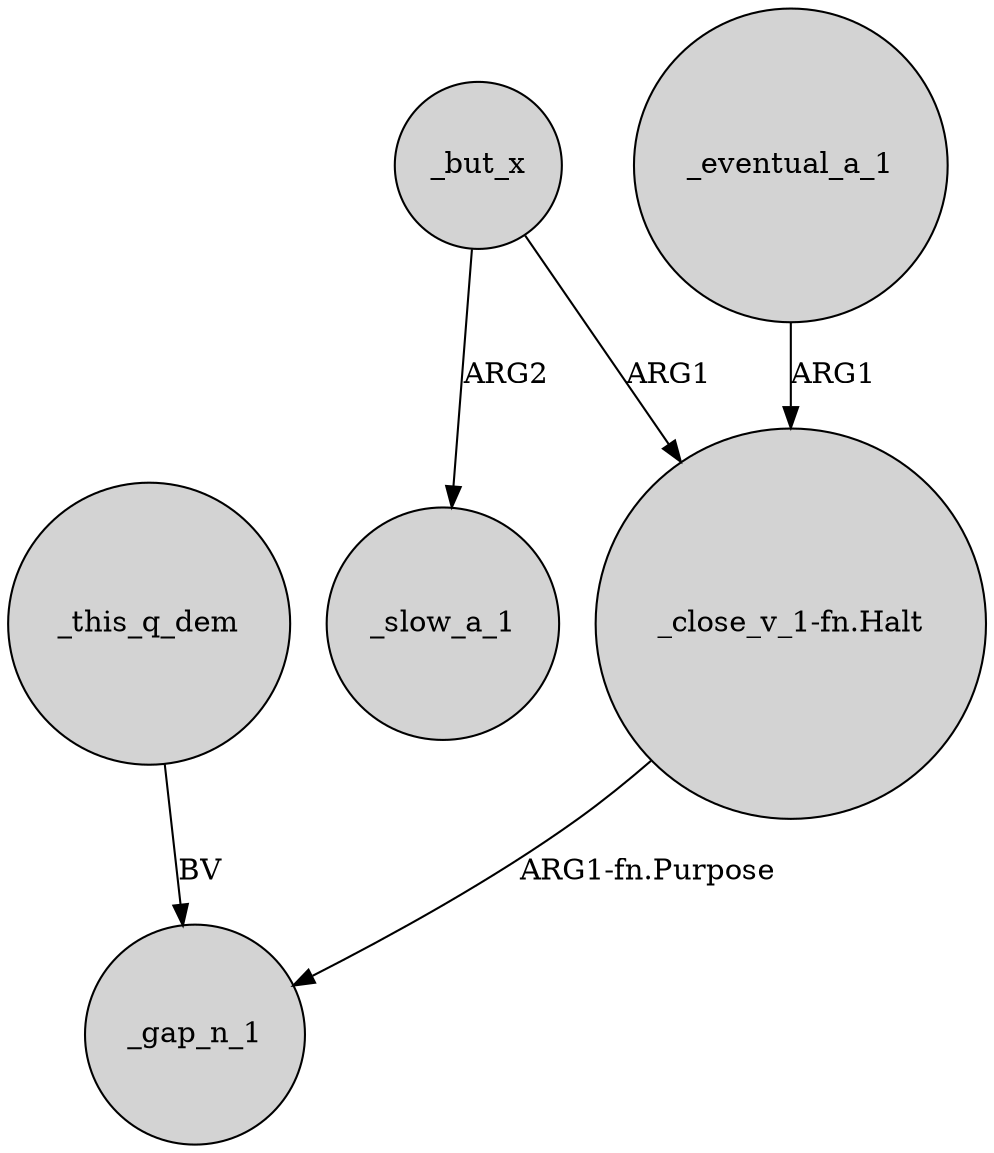 digraph {
	node [shape=circle style=filled]
	"_close_v_1-fn.Halt" -> _gap_n_1 [label="ARG1-fn.Purpose"]
	_but_x -> _slow_a_1 [label=ARG2]
	_this_q_dem -> _gap_n_1 [label=BV]
	_eventual_a_1 -> "_close_v_1-fn.Halt" [label=ARG1]
	_but_x -> "_close_v_1-fn.Halt" [label=ARG1]
}
